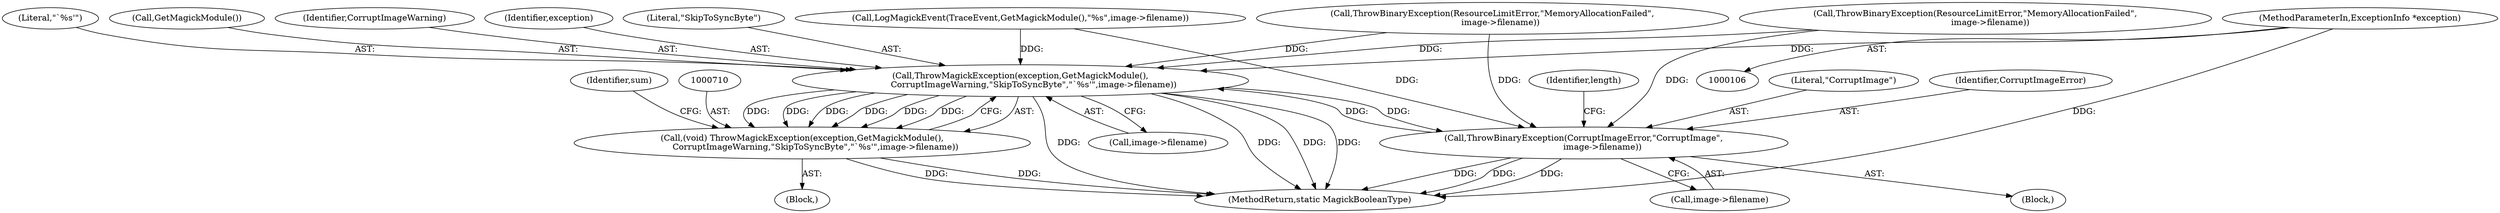 digraph "0_ImageMagick_1e6a3ace073c9ec9c71e439c111d23c6e66cb6ae@pointer" {
"1000111" [label="(MethodParameterIn,ExceptionInfo *exception)"];
"1000711" [label="(Call,ThrowMagickException(exception,GetMagickModule(),\n          CorruptImageWarning,\"SkipToSyncByte\",\"`%s'\",image->filename))"];
"1000656" [label="(Call,ThrowBinaryException(CorruptImageError,\"CorruptImage\",\n              image->filename))"];
"1000709" [label="(Call,(void) ThrowMagickException(exception,GetMagickModule(),\n          CorruptImageWarning,\"SkipToSyncByte\",\"`%s'\",image->filename))"];
"1000656" [label="(Call,ThrowBinaryException(CorruptImageError,\"CorruptImage\",\n              image->filename))"];
"1000348" [label="(Call,ThrowBinaryException(ResourceLimitError,\"MemoryAllocationFailed\",\n           image->filename))"];
"1000708" [label="(Block,)"];
"1000713" [label="(Call,GetMagickModule())"];
"1000712" [label="(Identifier,exception)"];
"1000111" [label="(MethodParameterIn,ExceptionInfo *exception)"];
"1000658" [label="(Literal,\"CorruptImage\")"];
"1000657" [label="(Identifier,CorruptImageError)"];
"1000715" [label="(Literal,\"SkipToSyncByte\")"];
"1000711" [label="(Call,ThrowMagickException(exception,GetMagickModule(),\n          CorruptImageWarning,\"SkipToSyncByte\",\"`%s'\",image->filename))"];
"1000663" [label="(Identifier,length)"];
"1000717" [label="(Call,image->filename)"];
"1000716" [label="(Literal,\"`%s'\")"];
"1000659" [label="(Call,image->filename)"];
"1000196" [label="(Call,LogMagickEvent(TraceEvent,GetMagickModule(),\"%s\",image->filename))"];
"1000236" [label="(Call,ThrowBinaryException(ResourceLimitError,\"MemoryAllocationFailed\",\n      image->filename))"];
"1000823" [label="(MethodReturn,static MagickBooleanType)"];
"1000623" [label="(Block,)"];
"1000714" [label="(Identifier,CorruptImageWarning)"];
"1000709" [label="(Call,(void) ThrowMagickException(exception,GetMagickModule(),\n          CorruptImageWarning,\"SkipToSyncByte\",\"`%s'\",image->filename))"];
"1000723" [label="(Identifier,sum)"];
"1000111" -> "1000106"  [label="AST: "];
"1000111" -> "1000823"  [label="DDG: "];
"1000111" -> "1000711"  [label="DDG: "];
"1000711" -> "1000709"  [label="AST: "];
"1000711" -> "1000717"  [label="CFG: "];
"1000712" -> "1000711"  [label="AST: "];
"1000713" -> "1000711"  [label="AST: "];
"1000714" -> "1000711"  [label="AST: "];
"1000715" -> "1000711"  [label="AST: "];
"1000716" -> "1000711"  [label="AST: "];
"1000717" -> "1000711"  [label="AST: "];
"1000709" -> "1000711"  [label="CFG: "];
"1000711" -> "1000823"  [label="DDG: "];
"1000711" -> "1000823"  [label="DDG: "];
"1000711" -> "1000823"  [label="DDG: "];
"1000711" -> "1000823"  [label="DDG: "];
"1000711" -> "1000656"  [label="DDG: "];
"1000711" -> "1000709"  [label="DDG: "];
"1000711" -> "1000709"  [label="DDG: "];
"1000711" -> "1000709"  [label="DDG: "];
"1000711" -> "1000709"  [label="DDG: "];
"1000711" -> "1000709"  [label="DDG: "];
"1000711" -> "1000709"  [label="DDG: "];
"1000348" -> "1000711"  [label="DDG: "];
"1000236" -> "1000711"  [label="DDG: "];
"1000196" -> "1000711"  [label="DDG: "];
"1000656" -> "1000711"  [label="DDG: "];
"1000656" -> "1000623"  [label="AST: "];
"1000656" -> "1000659"  [label="CFG: "];
"1000657" -> "1000656"  [label="AST: "];
"1000658" -> "1000656"  [label="AST: "];
"1000659" -> "1000656"  [label="AST: "];
"1000663" -> "1000656"  [label="CFG: "];
"1000656" -> "1000823"  [label="DDG: "];
"1000656" -> "1000823"  [label="DDG: "];
"1000656" -> "1000823"  [label="DDG: "];
"1000348" -> "1000656"  [label="DDG: "];
"1000236" -> "1000656"  [label="DDG: "];
"1000196" -> "1000656"  [label="DDG: "];
"1000709" -> "1000708"  [label="AST: "];
"1000710" -> "1000709"  [label="AST: "];
"1000723" -> "1000709"  [label="CFG: "];
"1000709" -> "1000823"  [label="DDG: "];
"1000709" -> "1000823"  [label="DDG: "];
}

